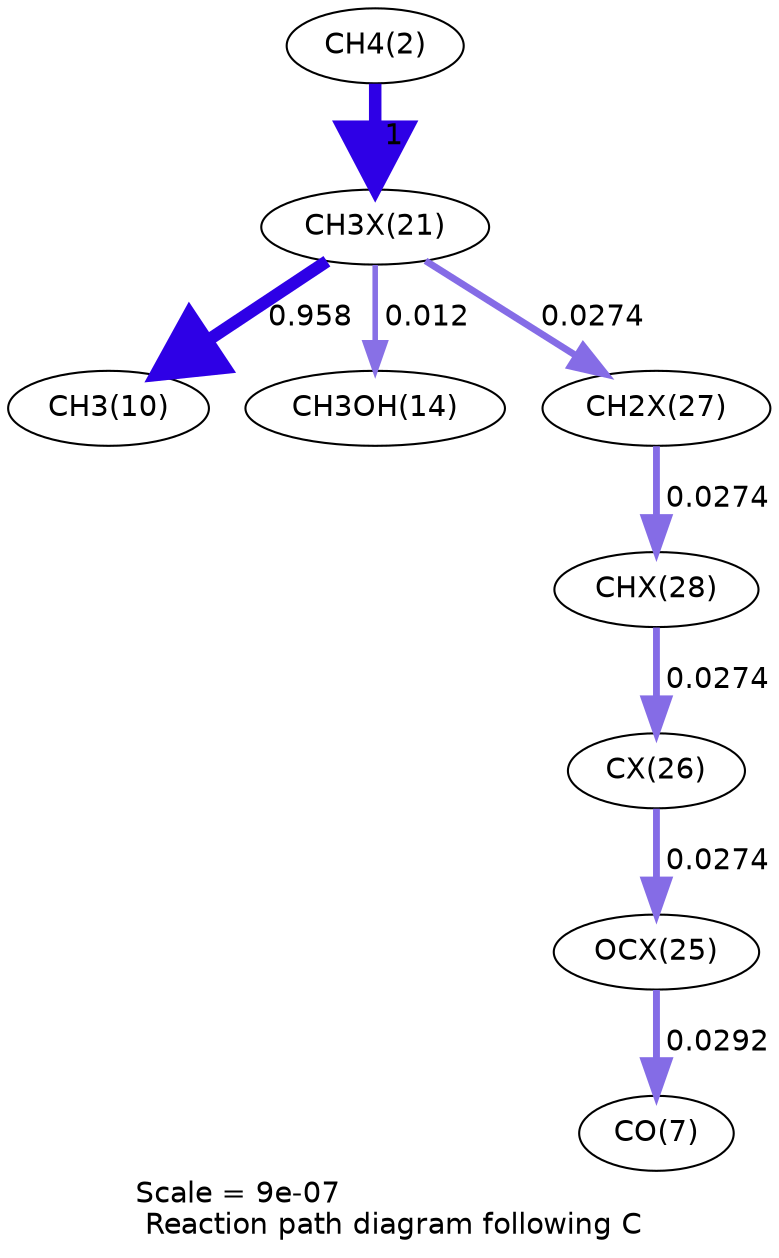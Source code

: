 digraph reaction_paths {
center=1;
s4 -> s40[fontname="Helvetica", penwidth=6, arrowsize=3, color="0.7, 1.5, 0.9"
, label=" 1"];
s40 -> s12[fontname="Helvetica", penwidth=5.97, arrowsize=2.98, color="0.7, 1.46, 0.9"
, label=" 0.958"];
s40 -> s16[fontname="Helvetica", penwidth=2.66, arrowsize=1.33, color="0.7, 0.512, 0.9"
, label=" 0.012"];
s40 -> s46[fontname="Helvetica", penwidth=3.29, arrowsize=1.64, color="0.7, 0.527, 0.9"
, label=" 0.0274"];
s46 -> s47[fontname="Helvetica", penwidth=3.29, arrowsize=1.64, color="0.7, 0.527, 0.9"
, label=" 0.0274"];
s47 -> s45[fontname="Helvetica", penwidth=3.29, arrowsize=1.64, color="0.7, 0.527, 0.9"
, label=" 0.0274"];
s45 -> s44[fontname="Helvetica", penwidth=3.29, arrowsize=1.64, color="0.7, 0.527, 0.9"
, label=" 0.0274"];
s44 -> s9[fontname="Helvetica", penwidth=3.33, arrowsize=1.67, color="0.7, 0.529, 0.9"
, label=" 0.0292"];
s4 [ fontname="Helvetica", label="CH4(2)"];
s9 [ fontname="Helvetica", label="CO(7)"];
s12 [ fontname="Helvetica", label="CH3(10)"];
s16 [ fontname="Helvetica", label="CH3OH(14)"];
s40 [ fontname="Helvetica", label="CH3X(21)"];
s44 [ fontname="Helvetica", label="OCX(25)"];
s45 [ fontname="Helvetica", label="CX(26)"];
s46 [ fontname="Helvetica", label="CH2X(27)"];
s47 [ fontname="Helvetica", label="CHX(28)"];
 label = "Scale = 9e-07\l Reaction path diagram following C";
 fontname = "Helvetica";
}
